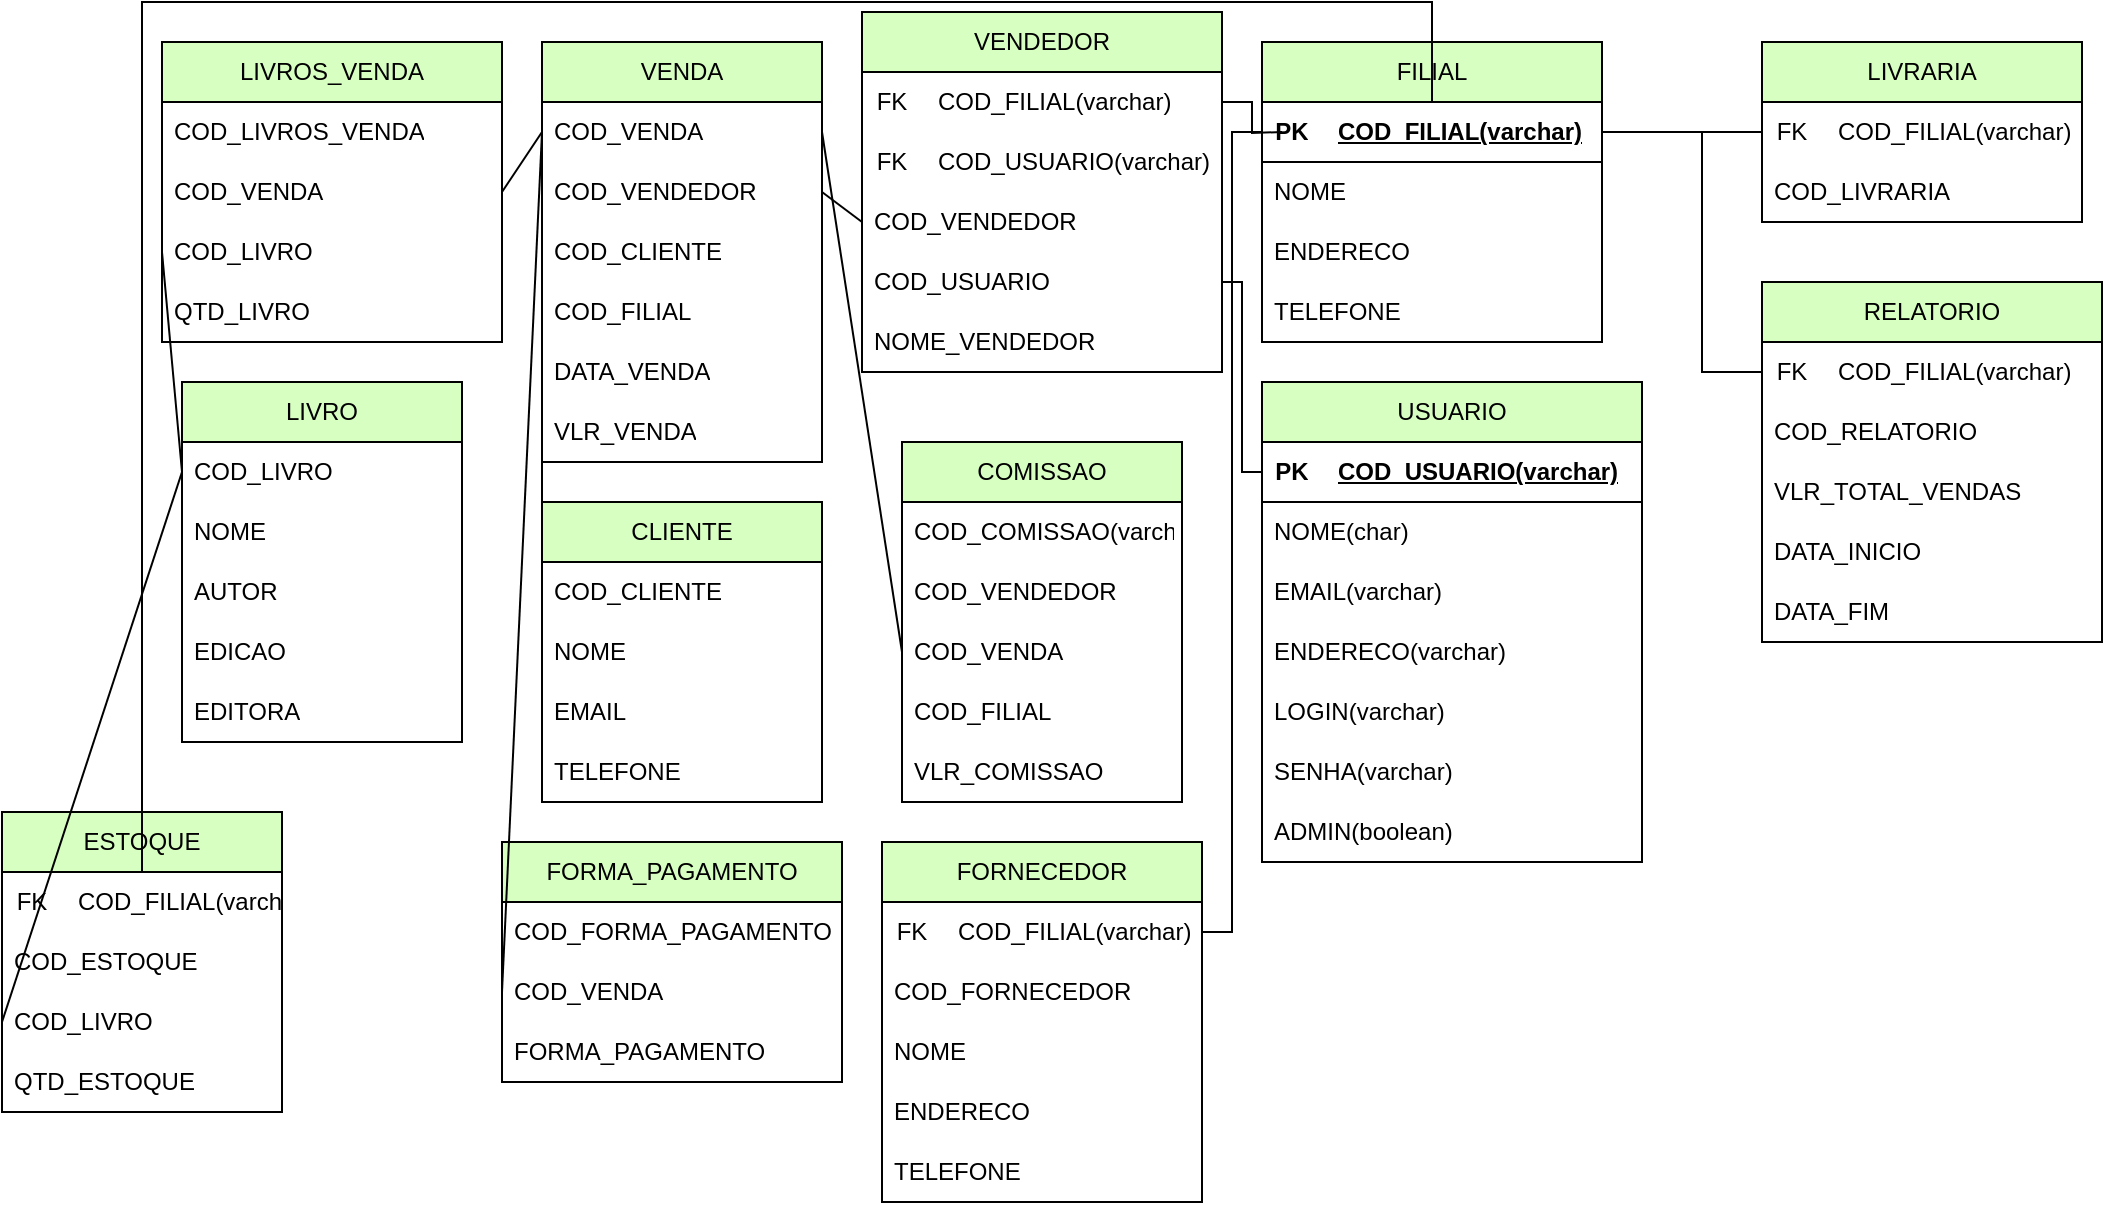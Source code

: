 <mxfile version="21.8.1" type="github">
  <diagram id="R2lEEEUBdFMjLlhIrx00" name="Page-1">
    <mxGraphModel dx="1843" dy="918" grid="1" gridSize="10" guides="1" tooltips="1" connect="1" arrows="1" fold="1" page="1" pageScale="1" pageWidth="850" pageHeight="1100" math="0" shadow="0" extFonts="Permanent Marker^https://fonts.googleapis.com/css?family=Permanent+Marker">
      <root>
        <mxCell id="0" />
        <mxCell id="1" parent="0" />
        <mxCell id="HslZfG2rWfIciBtdApFi-1" value="VENDA" style="swimlane;fontStyle=0;childLayout=stackLayout;horizontal=1;startSize=30;horizontalStack=0;resizeParent=1;resizeParentMax=0;resizeLast=0;collapsible=1;marginBottom=0;whiteSpace=wrap;html=1;fillColor=#D8FFC2;" parent="1" vertex="1">
          <mxGeometry x="190" y="40" width="140" height="210" as="geometry" />
        </mxCell>
        <mxCell id="HslZfG2rWfIciBtdApFi-2" value="COD_VENDA" style="text;strokeColor=none;fillColor=none;align=left;verticalAlign=middle;spacingLeft=4;spacingRight=4;overflow=hidden;points=[[0,0.5],[1,0.5]];portConstraint=eastwest;rotatable=0;whiteSpace=wrap;html=1;" parent="HslZfG2rWfIciBtdApFi-1" vertex="1">
          <mxGeometry y="30" width="140" height="30" as="geometry" />
        </mxCell>
        <mxCell id="HslZfG2rWfIciBtdApFi-3" value="COD_VENDEDOR" style="text;strokeColor=none;fillColor=none;align=left;verticalAlign=middle;spacingLeft=4;spacingRight=4;overflow=hidden;points=[[0,0.5],[1,0.5]];portConstraint=eastwest;rotatable=0;whiteSpace=wrap;html=1;" parent="HslZfG2rWfIciBtdApFi-1" vertex="1">
          <mxGeometry y="60" width="140" height="30" as="geometry" />
        </mxCell>
        <mxCell id="HslZfG2rWfIciBtdApFi-4" value="COD_CLIENTE" style="text;strokeColor=none;fillColor=none;align=left;verticalAlign=middle;spacingLeft=4;spacingRight=4;overflow=hidden;points=[[0,0.5],[1,0.5]];portConstraint=eastwest;rotatable=0;whiteSpace=wrap;html=1;" parent="HslZfG2rWfIciBtdApFi-1" vertex="1">
          <mxGeometry y="90" width="140" height="30" as="geometry" />
        </mxCell>
        <mxCell id="HslZfG2rWfIciBtdApFi-47" value="COD_FILIAL" style="text;strokeColor=none;fillColor=none;align=left;verticalAlign=middle;spacingLeft=4;spacingRight=4;overflow=hidden;points=[[0,0.5],[1,0.5]];portConstraint=eastwest;rotatable=0;whiteSpace=wrap;html=1;" parent="HslZfG2rWfIciBtdApFi-1" vertex="1">
          <mxGeometry y="120" width="140" height="30" as="geometry" />
        </mxCell>
        <mxCell id="HslZfG2rWfIciBtdApFi-48" value="DATA_VENDA" style="text;strokeColor=none;fillColor=none;align=left;verticalAlign=middle;spacingLeft=4;spacingRight=4;overflow=hidden;points=[[0,0.5],[1,0.5]];portConstraint=eastwest;rotatable=0;whiteSpace=wrap;html=1;" parent="HslZfG2rWfIciBtdApFi-1" vertex="1">
          <mxGeometry y="150" width="140" height="30" as="geometry" />
        </mxCell>
        <mxCell id="HslZfG2rWfIciBtdApFi-49" value="VLR_VENDA" style="text;strokeColor=none;fillColor=none;align=left;verticalAlign=middle;spacingLeft=4;spacingRight=4;overflow=hidden;points=[[0,0.5],[1,0.5]];portConstraint=eastwest;rotatable=0;whiteSpace=wrap;html=1;" parent="HslZfG2rWfIciBtdApFi-1" vertex="1">
          <mxGeometry y="180" width="140" height="30" as="geometry" />
        </mxCell>
        <mxCell id="HslZfG2rWfIciBtdApFi-5" value="LIVROS_VENDA" style="swimlane;fontStyle=0;childLayout=stackLayout;horizontal=1;startSize=30;horizontalStack=0;resizeParent=1;resizeParentMax=0;resizeLast=0;collapsible=1;marginBottom=0;whiteSpace=wrap;html=1;fillColor=#D8FFC2;" parent="1" vertex="1">
          <mxGeometry y="40" width="170" height="150" as="geometry" />
        </mxCell>
        <mxCell id="HslZfG2rWfIciBtdApFi-6" value="COD_LIVROS_VENDA" style="text;strokeColor=none;fillColor=none;align=left;verticalAlign=middle;spacingLeft=4;spacingRight=4;overflow=hidden;points=[[0,0.5],[1,0.5]];portConstraint=eastwest;rotatable=0;whiteSpace=wrap;html=1;" parent="HslZfG2rWfIciBtdApFi-5" vertex="1">
          <mxGeometry y="30" width="170" height="30" as="geometry" />
        </mxCell>
        <mxCell id="HslZfG2rWfIciBtdApFi-7" value="COD_VENDA" style="text;strokeColor=none;fillColor=none;align=left;verticalAlign=middle;spacingLeft=4;spacingRight=4;overflow=hidden;points=[[0,0.5],[1,0.5]];portConstraint=eastwest;rotatable=0;whiteSpace=wrap;html=1;" parent="HslZfG2rWfIciBtdApFi-5" vertex="1">
          <mxGeometry y="60" width="170" height="30" as="geometry" />
        </mxCell>
        <mxCell id="HslZfG2rWfIciBtdApFi-8" value="COD_LIVRO" style="text;strokeColor=none;fillColor=none;align=left;verticalAlign=middle;spacingLeft=4;spacingRight=4;overflow=hidden;points=[[0,0.5],[1,0.5]];portConstraint=eastwest;rotatable=0;whiteSpace=wrap;html=1;" parent="HslZfG2rWfIciBtdApFi-5" vertex="1">
          <mxGeometry y="90" width="170" height="30" as="geometry" />
        </mxCell>
        <mxCell id="HslZfG2rWfIciBtdApFi-9" value="QTD_LIVRO" style="text;strokeColor=none;fillColor=none;align=left;verticalAlign=middle;spacingLeft=4;spacingRight=4;overflow=hidden;points=[[0,0.5],[1,0.5]];portConstraint=eastwest;rotatable=0;whiteSpace=wrap;html=1;" parent="HslZfG2rWfIciBtdApFi-5" vertex="1">
          <mxGeometry y="120" width="170" height="30" as="geometry" />
        </mxCell>
        <mxCell id="HslZfG2rWfIciBtdApFi-10" value="FILIAL" style="swimlane;fontStyle=0;childLayout=stackLayout;horizontal=1;startSize=30;horizontalStack=0;resizeParent=1;resizeParentMax=0;resizeLast=0;collapsible=1;marginBottom=0;whiteSpace=wrap;html=1;fillColor=#D8FFC2;" parent="1" vertex="1">
          <mxGeometry x="550" y="40" width="170" height="150" as="geometry" />
        </mxCell>
        <mxCell id="1xq74M5YQCq6-TdLZK5S-5" value="" style="shape=table;startSize=0;container=1;collapsible=1;childLayout=tableLayout;fixedRows=1;rowLines=0;fontStyle=0;align=center;resizeLast=1;strokeColor=none;fillColor=none;collapsible=0;" vertex="1" parent="HslZfG2rWfIciBtdApFi-10">
          <mxGeometry y="30" width="170" height="30" as="geometry" />
        </mxCell>
        <mxCell id="1xq74M5YQCq6-TdLZK5S-6" value="" style="shape=tableRow;horizontal=0;startSize=0;swimlaneHead=0;swimlaneBody=0;fillColor=none;collapsible=0;dropTarget=0;points=[[0,0.5],[1,0.5]];portConstraint=eastwest;top=0;left=0;right=0;bottom=1;" vertex="1" parent="1xq74M5YQCq6-TdLZK5S-5">
          <mxGeometry width="170" height="30" as="geometry" />
        </mxCell>
        <mxCell id="1xq74M5YQCq6-TdLZK5S-7" value="PK" style="shape=partialRectangle;connectable=0;fillColor=none;top=0;left=0;bottom=0;right=0;fontStyle=1;overflow=hidden;whiteSpace=wrap;html=1;" vertex="1" parent="1xq74M5YQCq6-TdLZK5S-6">
          <mxGeometry width="30" height="30" as="geometry">
            <mxRectangle width="30" height="30" as="alternateBounds" />
          </mxGeometry>
        </mxCell>
        <mxCell id="1xq74M5YQCq6-TdLZK5S-8" value="COD_FILIAL(varchar)" style="shape=partialRectangle;connectable=0;fillColor=none;top=0;left=0;bottom=0;right=0;align=left;spacingLeft=6;fontStyle=5;overflow=hidden;whiteSpace=wrap;html=1;" vertex="1" parent="1xq74M5YQCq6-TdLZK5S-6">
          <mxGeometry x="30" width="140" height="30" as="geometry">
            <mxRectangle width="140" height="30" as="alternateBounds" />
          </mxGeometry>
        </mxCell>
        <mxCell id="HslZfG2rWfIciBtdApFi-12" value="NOME" style="text;strokeColor=none;fillColor=none;align=left;verticalAlign=middle;spacingLeft=4;spacingRight=4;overflow=hidden;points=[[0,0.5],[1,0.5]];portConstraint=eastwest;rotatable=0;whiteSpace=wrap;html=1;" parent="HslZfG2rWfIciBtdApFi-10" vertex="1">
          <mxGeometry y="60" width="170" height="30" as="geometry" />
        </mxCell>
        <mxCell id="HslZfG2rWfIciBtdApFi-13" value="ENDERECO" style="text;strokeColor=none;fillColor=none;align=left;verticalAlign=middle;spacingLeft=4;spacingRight=4;overflow=hidden;points=[[0,0.5],[1,0.5]];portConstraint=eastwest;rotatable=0;whiteSpace=wrap;html=1;" parent="HslZfG2rWfIciBtdApFi-10" vertex="1">
          <mxGeometry y="90" width="170" height="30" as="geometry" />
        </mxCell>
        <mxCell id="HslZfG2rWfIciBtdApFi-15" value="TELEFONE" style="text;strokeColor=none;fillColor=none;align=left;verticalAlign=middle;spacingLeft=4;spacingRight=4;overflow=hidden;points=[[0,0.5],[1,0.5]];portConstraint=eastwest;rotatable=0;whiteSpace=wrap;html=1;" parent="HslZfG2rWfIciBtdApFi-10" vertex="1">
          <mxGeometry y="120" width="170" height="30" as="geometry" />
        </mxCell>
        <mxCell id="HslZfG2rWfIciBtdApFi-14" value="" style="endArrow=none;html=1;rounded=0;entryX=1;entryY=0.5;entryDx=0;entryDy=0;exitX=0;exitY=0.5;exitDx=0;exitDy=0;" parent="1" source="HslZfG2rWfIciBtdApFi-2" target="HslZfG2rWfIciBtdApFi-7" edge="1">
          <mxGeometry width="50" height="50" relative="1" as="geometry">
            <mxPoint x="390" y="330" as="sourcePoint" />
            <mxPoint x="440" y="280" as="targetPoint" />
          </mxGeometry>
        </mxCell>
        <mxCell id="HslZfG2rWfIciBtdApFi-16" value="LIVRO" style="swimlane;fontStyle=0;childLayout=stackLayout;horizontal=1;startSize=30;horizontalStack=0;resizeParent=1;resizeParentMax=0;resizeLast=0;collapsible=1;marginBottom=0;whiteSpace=wrap;html=1;fillColor=#D8FFC2;" parent="1" vertex="1">
          <mxGeometry x="10" y="210" width="140" height="180" as="geometry" />
        </mxCell>
        <mxCell id="HslZfG2rWfIciBtdApFi-17" value="COD_LIVRO" style="text;strokeColor=none;fillColor=none;align=left;verticalAlign=middle;spacingLeft=4;spacingRight=4;overflow=hidden;points=[[0,0.5],[1,0.5]];portConstraint=eastwest;rotatable=0;whiteSpace=wrap;html=1;" parent="HslZfG2rWfIciBtdApFi-16" vertex="1">
          <mxGeometry y="30" width="140" height="30" as="geometry" />
        </mxCell>
        <mxCell id="HslZfG2rWfIciBtdApFi-18" value="NOME" style="text;strokeColor=none;fillColor=none;align=left;verticalAlign=middle;spacingLeft=4;spacingRight=4;overflow=hidden;points=[[0,0.5],[1,0.5]];portConstraint=eastwest;rotatable=0;whiteSpace=wrap;html=1;" parent="HslZfG2rWfIciBtdApFi-16" vertex="1">
          <mxGeometry y="60" width="140" height="30" as="geometry" />
        </mxCell>
        <mxCell id="HslZfG2rWfIciBtdApFi-21" value="AUTOR" style="text;strokeColor=none;fillColor=none;align=left;verticalAlign=middle;spacingLeft=4;spacingRight=4;overflow=hidden;points=[[0,0.5],[1,0.5]];portConstraint=eastwest;rotatable=0;whiteSpace=wrap;html=1;" parent="HslZfG2rWfIciBtdApFi-16" vertex="1">
          <mxGeometry y="90" width="140" height="30" as="geometry" />
        </mxCell>
        <mxCell id="HslZfG2rWfIciBtdApFi-86" value="EDICAO" style="text;strokeColor=none;fillColor=none;align=left;verticalAlign=middle;spacingLeft=4;spacingRight=4;overflow=hidden;points=[[0,0.5],[1,0.5]];portConstraint=eastwest;rotatable=0;whiteSpace=wrap;html=1;" parent="HslZfG2rWfIciBtdApFi-16" vertex="1">
          <mxGeometry y="120" width="140" height="30" as="geometry" />
        </mxCell>
        <mxCell id="HslZfG2rWfIciBtdApFi-22" value="EDITORA" style="text;strokeColor=none;fillColor=none;align=left;verticalAlign=middle;spacingLeft=4;spacingRight=4;overflow=hidden;points=[[0,0.5],[1,0.5]];portConstraint=eastwest;rotatable=0;whiteSpace=wrap;html=1;" parent="HslZfG2rWfIciBtdApFi-16" vertex="1">
          <mxGeometry y="150" width="140" height="30" as="geometry" />
        </mxCell>
        <mxCell id="HslZfG2rWfIciBtdApFi-20" value="" style="endArrow=none;html=1;rounded=0;entryX=0;entryY=0.5;entryDx=0;entryDy=0;exitX=0;exitY=0.5;exitDx=0;exitDy=0;" parent="1" source="HslZfG2rWfIciBtdApFi-17" target="HslZfG2rWfIciBtdApFi-8" edge="1">
          <mxGeometry width="50" height="50" relative="1" as="geometry">
            <mxPoint x="380" y="285" as="sourcePoint" />
            <mxPoint x="320" y="245" as="targetPoint" />
          </mxGeometry>
        </mxCell>
        <mxCell id="HslZfG2rWfIciBtdApFi-23" value="VENDEDOR" style="swimlane;fontStyle=0;childLayout=stackLayout;horizontal=1;startSize=30;horizontalStack=0;resizeParent=1;resizeParentMax=0;resizeLast=0;collapsible=1;marginBottom=0;whiteSpace=wrap;html=1;fillColor=#D8FFC2;" parent="1" vertex="1">
          <mxGeometry x="350" y="25" width="180" height="180" as="geometry" />
        </mxCell>
        <mxCell id="1xq74M5YQCq6-TdLZK5S-17" value="" style="shape=table;startSize=0;container=1;collapsible=1;childLayout=tableLayout;fixedRows=1;rowLines=0;fontStyle=0;align=center;resizeLast=1;strokeColor=none;fillColor=none;collapsible=0;" vertex="1" parent="HslZfG2rWfIciBtdApFi-23">
          <mxGeometry y="30" width="180" height="30" as="geometry" />
        </mxCell>
        <mxCell id="1xq74M5YQCq6-TdLZK5S-18" value="" style="shape=tableRow;horizontal=0;startSize=0;swimlaneHead=0;swimlaneBody=0;fillColor=none;collapsible=0;dropTarget=0;points=[[0,0.5],[1,0.5]];portConstraint=eastwest;top=0;left=0;right=0;bottom=0;" vertex="1" parent="1xq74M5YQCq6-TdLZK5S-17">
          <mxGeometry width="180" height="30" as="geometry" />
        </mxCell>
        <mxCell id="1xq74M5YQCq6-TdLZK5S-19" value="FK" style="shape=partialRectangle;connectable=0;fillColor=none;top=0;left=0;bottom=0;right=0;fontStyle=0;overflow=hidden;whiteSpace=wrap;html=1;" vertex="1" parent="1xq74M5YQCq6-TdLZK5S-18">
          <mxGeometry width="30" height="30" as="geometry">
            <mxRectangle width="30" height="30" as="alternateBounds" />
          </mxGeometry>
        </mxCell>
        <mxCell id="1xq74M5YQCq6-TdLZK5S-20" value="COD_FILIAL(varchar)" style="shape=partialRectangle;connectable=0;fillColor=none;top=0;left=0;bottom=0;right=0;align=left;spacingLeft=6;fontStyle=0;overflow=hidden;whiteSpace=wrap;html=1;" vertex="1" parent="1xq74M5YQCq6-TdLZK5S-18">
          <mxGeometry x="30" width="150" height="30" as="geometry">
            <mxRectangle width="150" height="30" as="alternateBounds" />
          </mxGeometry>
        </mxCell>
        <mxCell id="1xq74M5YQCq6-TdLZK5S-31" value="" style="shape=table;startSize=0;container=1;collapsible=1;childLayout=tableLayout;fixedRows=1;rowLines=0;fontStyle=0;align=center;resizeLast=1;strokeColor=none;fillColor=none;collapsible=0;" vertex="1" parent="HslZfG2rWfIciBtdApFi-23">
          <mxGeometry y="60" width="180" height="30" as="geometry" />
        </mxCell>
        <mxCell id="1xq74M5YQCq6-TdLZK5S-32" value="" style="shape=tableRow;horizontal=0;startSize=0;swimlaneHead=0;swimlaneBody=0;fillColor=none;collapsible=0;dropTarget=0;points=[[0,0.5],[1,0.5]];portConstraint=eastwest;top=0;left=0;right=0;bottom=0;" vertex="1" parent="1xq74M5YQCq6-TdLZK5S-31">
          <mxGeometry width="180" height="30" as="geometry" />
        </mxCell>
        <mxCell id="1xq74M5YQCq6-TdLZK5S-33" value="FK" style="shape=partialRectangle;connectable=0;fillColor=none;top=0;left=0;bottom=0;right=0;fontStyle=0;overflow=hidden;whiteSpace=wrap;html=1;" vertex="1" parent="1xq74M5YQCq6-TdLZK5S-32">
          <mxGeometry width="30" height="30" as="geometry">
            <mxRectangle width="30" height="30" as="alternateBounds" />
          </mxGeometry>
        </mxCell>
        <mxCell id="1xq74M5YQCq6-TdLZK5S-34" value="COD_USUARIO(varchar)" style="shape=partialRectangle;connectable=0;fillColor=none;top=0;left=0;bottom=0;right=0;align=left;spacingLeft=6;fontStyle=0;overflow=hidden;whiteSpace=wrap;html=1;" vertex="1" parent="1xq74M5YQCq6-TdLZK5S-32">
          <mxGeometry x="30" width="150" height="30" as="geometry">
            <mxRectangle width="150" height="30" as="alternateBounds" />
          </mxGeometry>
        </mxCell>
        <mxCell id="HslZfG2rWfIciBtdApFi-24" value="COD_VENDEDOR" style="text;strokeColor=none;fillColor=none;align=left;verticalAlign=middle;spacingLeft=4;spacingRight=4;overflow=hidden;points=[[0,0.5],[1,0.5]];portConstraint=eastwest;rotatable=0;whiteSpace=wrap;html=1;" parent="HslZfG2rWfIciBtdApFi-23" vertex="1">
          <mxGeometry y="90" width="180" height="30" as="geometry" />
        </mxCell>
        <mxCell id="HslZfG2rWfIciBtdApFi-41" value="COD_USUARIO" style="text;strokeColor=none;fillColor=none;align=left;verticalAlign=middle;spacingLeft=4;spacingRight=4;overflow=hidden;points=[[0,0.5],[1,0.5]];portConstraint=eastwest;rotatable=0;whiteSpace=wrap;html=1;" parent="HslZfG2rWfIciBtdApFi-23" vertex="1">
          <mxGeometry y="120" width="180" height="30" as="geometry" />
        </mxCell>
        <mxCell id="HslZfG2rWfIciBtdApFi-25" value="NOME_VENDEDOR" style="text;strokeColor=none;fillColor=none;align=left;verticalAlign=middle;spacingLeft=4;spacingRight=4;overflow=hidden;points=[[0,0.5],[1,0.5]];portConstraint=eastwest;rotatable=0;whiteSpace=wrap;html=1;" parent="HslZfG2rWfIciBtdApFi-23" vertex="1">
          <mxGeometry y="150" width="180" height="30" as="geometry" />
        </mxCell>
        <mxCell id="HslZfG2rWfIciBtdApFi-28" value="" style="endArrow=none;html=1;rounded=0;entryX=0;entryY=0.5;entryDx=0;entryDy=0;edgeStyle=orthogonalEdgeStyle;" parent="1" source="1xq74M5YQCq6-TdLZK5S-18" edge="1">
          <mxGeometry width="50" height="50" relative="1" as="geometry">
            <mxPoint x="510" y="115" as="sourcePoint" />
            <mxPoint x="560" y="85.0" as="targetPoint" />
          </mxGeometry>
        </mxCell>
        <mxCell id="HslZfG2rWfIciBtdApFi-30" value="" style="endArrow=none;html=1;rounded=0;entryX=1;entryY=0.5;entryDx=0;entryDy=0;exitX=0;exitY=0.5;exitDx=0;exitDy=0;" parent="1" source="HslZfG2rWfIciBtdApFi-24" target="HslZfG2rWfIciBtdApFi-3" edge="1">
          <mxGeometry width="50" height="50" relative="1" as="geometry">
            <mxPoint x="610" y="210" as="sourcePoint" />
            <mxPoint x="590" y="165" as="targetPoint" />
          </mxGeometry>
        </mxCell>
        <mxCell id="HslZfG2rWfIciBtdApFi-31" value="CLIENTE" style="swimlane;fontStyle=0;childLayout=stackLayout;horizontal=1;startSize=30;horizontalStack=0;resizeParent=1;resizeParentMax=0;resizeLast=0;collapsible=1;marginBottom=0;whiteSpace=wrap;html=1;fillColor=#D8FFC2;" parent="1" vertex="1">
          <mxGeometry x="190" y="270" width="140" height="150" as="geometry" />
        </mxCell>
        <mxCell id="HslZfG2rWfIciBtdApFi-32" value="COD_CLIENTE" style="text;strokeColor=none;fillColor=none;align=left;verticalAlign=middle;spacingLeft=4;spacingRight=4;overflow=hidden;points=[[0,0.5],[1,0.5]];portConstraint=eastwest;rotatable=0;whiteSpace=wrap;html=1;" parent="HslZfG2rWfIciBtdApFi-31" vertex="1">
          <mxGeometry y="30" width="140" height="30" as="geometry" />
        </mxCell>
        <mxCell id="HslZfG2rWfIciBtdApFi-33" value="NOME" style="text;strokeColor=none;fillColor=none;align=left;verticalAlign=middle;spacingLeft=4;spacingRight=4;overflow=hidden;points=[[0,0.5],[1,0.5]];portConstraint=eastwest;rotatable=0;whiteSpace=wrap;html=1;" parent="HslZfG2rWfIciBtdApFi-31" vertex="1">
          <mxGeometry y="60" width="140" height="30" as="geometry" />
        </mxCell>
        <mxCell id="HslZfG2rWfIciBtdApFi-34" value="EMAIL" style="text;strokeColor=none;fillColor=none;align=left;verticalAlign=middle;spacingLeft=4;spacingRight=4;overflow=hidden;points=[[0,0.5],[1,0.5]];portConstraint=eastwest;rotatable=0;whiteSpace=wrap;html=1;" parent="HslZfG2rWfIciBtdApFi-31" vertex="1">
          <mxGeometry y="90" width="140" height="30" as="geometry" />
        </mxCell>
        <mxCell id="HslZfG2rWfIciBtdApFi-35" value="TELEFONE" style="text;strokeColor=none;fillColor=none;align=left;verticalAlign=middle;spacingLeft=4;spacingRight=4;overflow=hidden;points=[[0,0.5],[1,0.5]];portConstraint=eastwest;rotatable=0;whiteSpace=wrap;html=1;" parent="HslZfG2rWfIciBtdApFi-31" vertex="1">
          <mxGeometry y="120" width="140" height="30" as="geometry" />
        </mxCell>
        <mxCell id="HslZfG2rWfIciBtdApFi-36" value="USUARIO" style="swimlane;fontStyle=0;childLayout=stackLayout;horizontal=1;startSize=30;horizontalStack=0;resizeParent=1;resizeParentMax=0;resizeLast=0;collapsible=1;marginBottom=0;whiteSpace=wrap;html=1;fillColor=#D8FFC2;" parent="1" vertex="1">
          <mxGeometry x="550" y="210" width="190" height="240" as="geometry" />
        </mxCell>
        <mxCell id="1xq74M5YQCq6-TdLZK5S-1" value="" style="shape=table;startSize=0;container=1;collapsible=1;childLayout=tableLayout;fixedRows=1;rowLines=0;fontStyle=0;align=center;resizeLast=1;strokeColor=none;fillColor=none;collapsible=0;" vertex="1" parent="HslZfG2rWfIciBtdApFi-36">
          <mxGeometry y="30" width="190" height="30" as="geometry" />
        </mxCell>
        <mxCell id="1xq74M5YQCq6-TdLZK5S-2" value="" style="shape=tableRow;horizontal=0;startSize=0;swimlaneHead=0;swimlaneBody=0;fillColor=none;collapsible=0;dropTarget=0;points=[[0,0.5],[1,0.5]];portConstraint=eastwest;top=0;left=0;right=0;bottom=1;" vertex="1" parent="1xq74M5YQCq6-TdLZK5S-1">
          <mxGeometry width="190" height="30" as="geometry" />
        </mxCell>
        <mxCell id="1xq74M5YQCq6-TdLZK5S-3" value="PK" style="shape=partialRectangle;connectable=0;fillColor=none;top=0;left=0;bottom=0;right=0;fontStyle=1;overflow=hidden;whiteSpace=wrap;html=1;" vertex="1" parent="1xq74M5YQCq6-TdLZK5S-2">
          <mxGeometry width="30" height="30" as="geometry">
            <mxRectangle width="30" height="30" as="alternateBounds" />
          </mxGeometry>
        </mxCell>
        <mxCell id="1xq74M5YQCq6-TdLZK5S-4" value="COD_USUARIO(varchar)" style="shape=partialRectangle;connectable=0;fillColor=none;top=0;left=0;bottom=0;right=0;align=left;spacingLeft=6;fontStyle=5;overflow=hidden;whiteSpace=wrap;html=1;" vertex="1" parent="1xq74M5YQCq6-TdLZK5S-2">
          <mxGeometry x="30" width="160" height="30" as="geometry">
            <mxRectangle width="160" height="30" as="alternateBounds" />
          </mxGeometry>
        </mxCell>
        <mxCell id="HslZfG2rWfIciBtdApFi-43" value="NOME(char)" style="text;strokeColor=none;fillColor=none;align=left;verticalAlign=middle;spacingLeft=4;spacingRight=4;overflow=hidden;points=[[0,0.5],[1,0.5]];portConstraint=eastwest;rotatable=0;whiteSpace=wrap;html=1;" parent="HslZfG2rWfIciBtdApFi-36" vertex="1">
          <mxGeometry y="60" width="190" height="30" as="geometry" />
        </mxCell>
        <mxCell id="HslZfG2rWfIciBtdApFi-44" value="EMAIL(varchar)" style="text;strokeColor=none;fillColor=none;align=left;verticalAlign=middle;spacingLeft=4;spacingRight=4;overflow=hidden;points=[[0,0.5],[1,0.5]];portConstraint=eastwest;rotatable=0;whiteSpace=wrap;html=1;" parent="HslZfG2rWfIciBtdApFi-36" vertex="1">
          <mxGeometry y="90" width="190" height="30" as="geometry" />
        </mxCell>
        <mxCell id="HslZfG2rWfIciBtdApFi-45" value="ENDERECO(varchar)" style="text;strokeColor=none;fillColor=none;align=left;verticalAlign=middle;spacingLeft=4;spacingRight=4;overflow=hidden;points=[[0,0.5],[1,0.5]];portConstraint=eastwest;rotatable=0;whiteSpace=wrap;html=1;" parent="HslZfG2rWfIciBtdApFi-36" vertex="1">
          <mxGeometry y="120" width="190" height="30" as="geometry" />
        </mxCell>
        <mxCell id="HslZfG2rWfIciBtdApFi-38" value="LOGIN(varchar)" style="text;strokeColor=none;fillColor=none;align=left;verticalAlign=middle;spacingLeft=4;spacingRight=4;overflow=hidden;points=[[0,0.5],[1,0.5]];portConstraint=eastwest;rotatable=0;whiteSpace=wrap;html=1;" parent="HslZfG2rWfIciBtdApFi-36" vertex="1">
          <mxGeometry y="150" width="190" height="30" as="geometry" />
        </mxCell>
        <mxCell id="HslZfG2rWfIciBtdApFi-39" value="SENHA(varchar)" style="text;strokeColor=none;fillColor=none;align=left;verticalAlign=middle;spacingLeft=4;spacingRight=4;overflow=hidden;points=[[0,0.5],[1,0.5]];portConstraint=eastwest;rotatable=0;whiteSpace=wrap;html=1;" parent="HslZfG2rWfIciBtdApFi-36" vertex="1">
          <mxGeometry y="180" width="190" height="30" as="geometry" />
        </mxCell>
        <mxCell id="HslZfG2rWfIciBtdApFi-90" value="ADMIN(boolean)" style="text;strokeColor=none;fillColor=none;align=left;verticalAlign=middle;spacingLeft=4;spacingRight=4;overflow=hidden;points=[[0,0.5],[1,0.5]];portConstraint=eastwest;rotatable=0;whiteSpace=wrap;html=1;" parent="HslZfG2rWfIciBtdApFi-36" vertex="1">
          <mxGeometry y="210" width="190" height="30" as="geometry" />
        </mxCell>
        <mxCell id="HslZfG2rWfIciBtdApFi-42" value="" style="endArrow=none;html=1;rounded=0;exitX=1;exitY=0.5;exitDx=0;exitDy=0;edgeStyle=orthogonalEdgeStyle;" parent="1" source="HslZfG2rWfIciBtdApFi-41" target="1xq74M5YQCq6-TdLZK5S-2" edge="1">
          <mxGeometry width="50" height="50" relative="1" as="geometry">
            <mxPoint x="380" y="175" as="sourcePoint" />
            <mxPoint x="530.0" y="245" as="targetPoint" />
          </mxGeometry>
        </mxCell>
        <mxCell id="HslZfG2rWfIciBtdApFi-46" value="" style="endArrow=none;html=1;rounded=0;entryX=0;entryY=0.5;entryDx=0;entryDy=0;exitX=0;exitY=0.5;exitDx=0;exitDy=0;" parent="1" source="HslZfG2rWfIciBtdApFi-4" target="HslZfG2rWfIciBtdApFi-32" edge="1">
          <mxGeometry width="50" height="50" relative="1" as="geometry">
            <mxPoint x="220" y="175" as="sourcePoint" />
            <mxPoint x="185" y="175" as="targetPoint" />
          </mxGeometry>
        </mxCell>
        <mxCell id="HslZfG2rWfIciBtdApFi-51" value="COMISSAO" style="swimlane;fontStyle=0;childLayout=stackLayout;horizontal=1;startSize=30;horizontalStack=0;resizeParent=1;resizeParentMax=0;resizeLast=0;collapsible=1;marginBottom=0;whiteSpace=wrap;html=1;fillColor=#D8FFC2;" parent="1" vertex="1">
          <mxGeometry x="370" y="240" width="140" height="180" as="geometry" />
        </mxCell>
        <mxCell id="HslZfG2rWfIciBtdApFi-52" value="COD_COMISSAO(varchar)" style="text;strokeColor=none;fillColor=none;align=left;verticalAlign=middle;spacingLeft=4;spacingRight=4;overflow=hidden;points=[[0,0.5],[1,0.5]];portConstraint=eastwest;rotatable=0;whiteSpace=wrap;html=1;" parent="HslZfG2rWfIciBtdApFi-51" vertex="1">
          <mxGeometry y="30" width="140" height="30" as="geometry" />
        </mxCell>
        <mxCell id="HslZfG2rWfIciBtdApFi-53" value="COD_VENDEDOR" style="text;strokeColor=none;fillColor=none;align=left;verticalAlign=middle;spacingLeft=4;spacingRight=4;overflow=hidden;points=[[0,0.5],[1,0.5]];portConstraint=eastwest;rotatable=0;whiteSpace=wrap;html=1;" parent="HslZfG2rWfIciBtdApFi-51" vertex="1">
          <mxGeometry y="60" width="140" height="30" as="geometry" />
        </mxCell>
        <mxCell id="HslZfG2rWfIciBtdApFi-54" value="COD_VENDA" style="text;strokeColor=none;fillColor=none;align=left;verticalAlign=middle;spacingLeft=4;spacingRight=4;overflow=hidden;points=[[0,0.5],[1,0.5]];portConstraint=eastwest;rotatable=0;whiteSpace=wrap;html=1;" parent="HslZfG2rWfIciBtdApFi-51" vertex="1">
          <mxGeometry y="90" width="140" height="30" as="geometry" />
        </mxCell>
        <mxCell id="HslZfG2rWfIciBtdApFi-55" value="COD_FILIAL" style="text;strokeColor=none;fillColor=none;align=left;verticalAlign=middle;spacingLeft=4;spacingRight=4;overflow=hidden;points=[[0,0.5],[1,0.5]];portConstraint=eastwest;rotatable=0;whiteSpace=wrap;html=1;" parent="HslZfG2rWfIciBtdApFi-51" vertex="1">
          <mxGeometry y="120" width="140" height="30" as="geometry" />
        </mxCell>
        <mxCell id="qKKQ7XnjiaAiPSlCSna6-8" value="VLR_COMISSAO" style="text;strokeColor=none;fillColor=none;align=left;verticalAlign=middle;spacingLeft=4;spacingRight=4;overflow=hidden;points=[[0,0.5],[1,0.5]];portConstraint=eastwest;rotatable=0;whiteSpace=wrap;html=1;" parent="HslZfG2rWfIciBtdApFi-51" vertex="1">
          <mxGeometry y="150" width="140" height="30" as="geometry" />
        </mxCell>
        <mxCell id="HslZfG2rWfIciBtdApFi-56" value="" style="endArrow=none;html=1;rounded=0;entryX=0;entryY=0.5;entryDx=0;entryDy=0;exitX=1;exitY=0.5;exitDx=0;exitDy=0;" parent="1" source="HslZfG2rWfIciBtdApFi-2" target="HslZfG2rWfIciBtdApFi-54" edge="1">
          <mxGeometry width="50" height="50" relative="1" as="geometry">
            <mxPoint x="360" y="175" as="sourcePoint" />
            <mxPoint x="340" y="205" as="targetPoint" />
          </mxGeometry>
        </mxCell>
        <mxCell id="HslZfG2rWfIciBtdApFi-57" value="ESTOQUE" style="swimlane;fontStyle=0;childLayout=stackLayout;horizontal=1;startSize=30;horizontalStack=0;resizeParent=1;resizeParentMax=0;resizeLast=0;collapsible=1;marginBottom=0;whiteSpace=wrap;html=1;fillColor=#D8FFC2;" parent="1" vertex="1">
          <mxGeometry x="-80" y="425" width="140" height="150" as="geometry" />
        </mxCell>
        <mxCell id="1xq74M5YQCq6-TdLZK5S-21" value="" style="shape=table;startSize=0;container=1;collapsible=1;childLayout=tableLayout;fixedRows=1;rowLines=0;fontStyle=0;align=center;resizeLast=1;strokeColor=none;fillColor=none;collapsible=0;" vertex="1" parent="HslZfG2rWfIciBtdApFi-57">
          <mxGeometry y="30" width="140" height="30" as="geometry" />
        </mxCell>
        <mxCell id="1xq74M5YQCq6-TdLZK5S-22" value="" style="shape=tableRow;horizontal=0;startSize=0;swimlaneHead=0;swimlaneBody=0;fillColor=none;collapsible=0;dropTarget=0;points=[[0,0.5],[1,0.5]];portConstraint=eastwest;top=0;left=0;right=0;bottom=0;" vertex="1" parent="1xq74M5YQCq6-TdLZK5S-21">
          <mxGeometry width="140" height="30" as="geometry" />
        </mxCell>
        <mxCell id="1xq74M5YQCq6-TdLZK5S-23" value="FK" style="shape=partialRectangle;connectable=0;fillColor=none;top=0;left=0;bottom=0;right=0;fontStyle=0;overflow=hidden;whiteSpace=wrap;html=1;" vertex="1" parent="1xq74M5YQCq6-TdLZK5S-22">
          <mxGeometry width="30" height="30" as="geometry">
            <mxRectangle width="30" height="30" as="alternateBounds" />
          </mxGeometry>
        </mxCell>
        <mxCell id="1xq74M5YQCq6-TdLZK5S-24" value="COD_FILIAL(varchar)" style="shape=partialRectangle;connectable=0;fillColor=none;top=0;left=0;bottom=0;right=0;align=left;spacingLeft=6;fontStyle=0;overflow=hidden;whiteSpace=wrap;html=1;" vertex="1" parent="1xq74M5YQCq6-TdLZK5S-22">
          <mxGeometry x="30" width="110" height="30" as="geometry">
            <mxRectangle width="110" height="30" as="alternateBounds" />
          </mxGeometry>
        </mxCell>
        <mxCell id="HslZfG2rWfIciBtdApFi-58" value="COD_ESTOQUE" style="text;strokeColor=none;fillColor=none;align=left;verticalAlign=middle;spacingLeft=4;spacingRight=4;overflow=hidden;points=[[0,0.5],[1,0.5]];portConstraint=eastwest;rotatable=0;whiteSpace=wrap;html=1;" parent="HslZfG2rWfIciBtdApFi-57" vertex="1">
          <mxGeometry y="60" width="140" height="30" as="geometry" />
        </mxCell>
        <mxCell id="HslZfG2rWfIciBtdApFi-59" value="COD_LIVRO" style="text;strokeColor=none;fillColor=none;align=left;verticalAlign=middle;spacingLeft=4;spacingRight=4;overflow=hidden;points=[[0,0.5],[1,0.5]];portConstraint=eastwest;rotatable=0;whiteSpace=wrap;html=1;" parent="HslZfG2rWfIciBtdApFi-57" vertex="1">
          <mxGeometry y="90" width="140" height="30" as="geometry" />
        </mxCell>
        <mxCell id="HslZfG2rWfIciBtdApFi-61" value="QTD_ESTOQUE" style="text;strokeColor=none;fillColor=none;align=left;verticalAlign=middle;spacingLeft=4;spacingRight=4;overflow=hidden;points=[[0,0.5],[1,0.5]];portConstraint=eastwest;rotatable=0;whiteSpace=wrap;html=1;" parent="HslZfG2rWfIciBtdApFi-57" vertex="1">
          <mxGeometry y="120" width="140" height="30" as="geometry" />
        </mxCell>
        <mxCell id="HslZfG2rWfIciBtdApFi-62" value="" style="endArrow=none;html=1;rounded=0;entryX=0;entryY=0.5;entryDx=0;entryDy=0;exitX=0;exitY=0.5;exitDx=0;exitDy=0;" parent="1" source="HslZfG2rWfIciBtdApFi-17" target="HslZfG2rWfIciBtdApFi-59" edge="1">
          <mxGeometry width="50" height="50" relative="1" as="geometry">
            <mxPoint x="20" y="335" as="sourcePoint" />
            <mxPoint x="10" y="235" as="targetPoint" />
          </mxGeometry>
        </mxCell>
        <mxCell id="HslZfG2rWfIciBtdApFi-64" value="FORMA_PAGAMENTO" style="swimlane;fontStyle=0;childLayout=stackLayout;horizontal=1;startSize=30;horizontalStack=0;resizeParent=1;resizeParentMax=0;resizeLast=0;collapsible=1;marginBottom=0;whiteSpace=wrap;html=1;fillColor=#D8FFC2;" parent="1" vertex="1">
          <mxGeometry x="170" y="440" width="170" height="120" as="geometry" />
        </mxCell>
        <mxCell id="HslZfG2rWfIciBtdApFi-65" value="COD_FORMA_PAGAMENTO" style="text;strokeColor=none;fillColor=none;align=left;verticalAlign=middle;spacingLeft=4;spacingRight=4;overflow=hidden;points=[[0,0.5],[1,0.5]];portConstraint=eastwest;rotatable=0;whiteSpace=wrap;html=1;" parent="HslZfG2rWfIciBtdApFi-64" vertex="1">
          <mxGeometry y="30" width="170" height="30" as="geometry" />
        </mxCell>
        <mxCell id="HslZfG2rWfIciBtdApFi-69" value="COD_VENDA" style="text;strokeColor=none;fillColor=none;align=left;verticalAlign=middle;spacingLeft=4;spacingRight=4;overflow=hidden;points=[[0,0.5],[1,0.5]];portConstraint=eastwest;rotatable=0;whiteSpace=wrap;html=1;" parent="HslZfG2rWfIciBtdApFi-64" vertex="1">
          <mxGeometry y="60" width="170" height="30" as="geometry" />
        </mxCell>
        <mxCell id="HslZfG2rWfIciBtdApFi-66" value="FORMA_PAGAMENTO" style="text;strokeColor=none;fillColor=none;align=left;verticalAlign=middle;spacingLeft=4;spacingRight=4;overflow=hidden;points=[[0,0.5],[1,0.5]];portConstraint=eastwest;rotatable=0;whiteSpace=wrap;html=1;" parent="HslZfG2rWfIciBtdApFi-64" vertex="1">
          <mxGeometry y="90" width="170" height="30" as="geometry" />
        </mxCell>
        <mxCell id="HslZfG2rWfIciBtdApFi-70" value="" style="endArrow=none;html=1;rounded=0;entryX=0;entryY=0.5;entryDx=0;entryDy=0;exitX=0;exitY=0.5;exitDx=0;exitDy=0;" parent="1" source="HslZfG2rWfIciBtdApFi-2" target="HslZfG2rWfIciBtdApFi-69" edge="1">
          <mxGeometry width="50" height="50" relative="1" as="geometry">
            <mxPoint x="200" y="175" as="sourcePoint" />
            <mxPoint x="180" y="205" as="targetPoint" />
          </mxGeometry>
        </mxCell>
        <mxCell id="HslZfG2rWfIciBtdApFi-71" value="RELATORIO" style="swimlane;fontStyle=0;childLayout=stackLayout;horizontal=1;startSize=30;horizontalStack=0;resizeParent=1;resizeParentMax=0;resizeLast=0;collapsible=1;marginBottom=0;whiteSpace=wrap;html=1;fillColor=#D8FFC2;" parent="1" vertex="1">
          <mxGeometry x="800" y="160" width="170" height="180" as="geometry" />
        </mxCell>
        <mxCell id="1xq74M5YQCq6-TdLZK5S-9" value="" style="shape=table;startSize=0;container=1;collapsible=1;childLayout=tableLayout;fixedRows=1;rowLines=0;fontStyle=0;align=center;resizeLast=1;strokeColor=none;fillColor=none;collapsible=0;" vertex="1" parent="HslZfG2rWfIciBtdApFi-71">
          <mxGeometry y="30" width="170" height="30" as="geometry" />
        </mxCell>
        <mxCell id="1xq74M5YQCq6-TdLZK5S-10" value="" style="shape=tableRow;horizontal=0;startSize=0;swimlaneHead=0;swimlaneBody=0;fillColor=none;collapsible=0;dropTarget=0;points=[[0,0.5],[1,0.5]];portConstraint=eastwest;top=0;left=0;right=0;bottom=0;" vertex="1" parent="1xq74M5YQCq6-TdLZK5S-9">
          <mxGeometry width="170" height="30" as="geometry" />
        </mxCell>
        <mxCell id="1xq74M5YQCq6-TdLZK5S-11" value="FK" style="shape=partialRectangle;connectable=0;fillColor=none;top=0;left=0;bottom=0;right=0;fontStyle=0;overflow=hidden;whiteSpace=wrap;html=1;" vertex="1" parent="1xq74M5YQCq6-TdLZK5S-10">
          <mxGeometry width="30" height="30" as="geometry">
            <mxRectangle width="30" height="30" as="alternateBounds" />
          </mxGeometry>
        </mxCell>
        <mxCell id="1xq74M5YQCq6-TdLZK5S-12" value="COD_FILIAL(varchar)" style="shape=partialRectangle;connectable=0;fillColor=none;top=0;left=0;bottom=0;right=0;align=left;spacingLeft=6;fontStyle=0;overflow=hidden;whiteSpace=wrap;html=1;" vertex="1" parent="1xq74M5YQCq6-TdLZK5S-10">
          <mxGeometry x="30" width="140" height="30" as="geometry">
            <mxRectangle width="140" height="30" as="alternateBounds" />
          </mxGeometry>
        </mxCell>
        <mxCell id="HslZfG2rWfIciBtdApFi-72" value="COD_RELATORIO" style="text;strokeColor=none;fillColor=none;align=left;verticalAlign=middle;spacingLeft=4;spacingRight=4;overflow=hidden;points=[[0,0.5],[1,0.5]];portConstraint=eastwest;rotatable=0;whiteSpace=wrap;html=1;" parent="HslZfG2rWfIciBtdApFi-71" vertex="1">
          <mxGeometry y="60" width="170" height="30" as="geometry" />
        </mxCell>
        <mxCell id="qKKQ7XnjiaAiPSlCSna6-11" value="VLR_TOTAL_VENDAS" style="text;strokeColor=none;fillColor=none;align=left;verticalAlign=middle;spacingLeft=4;spacingRight=4;overflow=hidden;points=[[0,0.5],[1,0.5]];portConstraint=eastwest;rotatable=0;whiteSpace=wrap;html=1;" parent="HslZfG2rWfIciBtdApFi-71" vertex="1">
          <mxGeometry y="90" width="170" height="30" as="geometry" />
        </mxCell>
        <mxCell id="qKKQ7XnjiaAiPSlCSna6-14" value="DATA_INICIO" style="text;strokeColor=none;fillColor=none;align=left;verticalAlign=middle;spacingLeft=4;spacingRight=4;overflow=hidden;points=[[0,0.5],[1,0.5]];portConstraint=eastwest;rotatable=0;whiteSpace=wrap;html=1;" parent="HslZfG2rWfIciBtdApFi-71" vertex="1">
          <mxGeometry y="120" width="170" height="30" as="geometry" />
        </mxCell>
        <mxCell id="qKKQ7XnjiaAiPSlCSna6-15" value="DATA_FIM" style="text;strokeColor=none;fillColor=none;align=left;verticalAlign=middle;spacingLeft=4;spacingRight=4;overflow=hidden;points=[[0,0.5],[1,0.5]];portConstraint=eastwest;rotatable=0;whiteSpace=wrap;html=1;" parent="HslZfG2rWfIciBtdApFi-71" vertex="1">
          <mxGeometry y="150" width="170" height="30" as="geometry" />
        </mxCell>
        <mxCell id="HslZfG2rWfIciBtdApFi-78" value="" style="endArrow=none;html=1;rounded=0;edgeStyle=orthogonalEdgeStyle;" parent="1" source="1xq74M5YQCq6-TdLZK5S-6" target="1xq74M5YQCq6-TdLZK5S-10" edge="1">
          <mxGeometry width="50" height="50" relative="1" as="geometry">
            <mxPoint x="700" y="85.0" as="sourcePoint" />
            <mxPoint x="760" y="235" as="targetPoint" />
            <Array as="points">
              <mxPoint x="770" y="85" />
              <mxPoint x="770" y="205" />
            </Array>
          </mxGeometry>
        </mxCell>
        <mxCell id="HslZfG2rWfIciBtdApFi-79" value="FORNECEDOR" style="swimlane;fontStyle=0;childLayout=stackLayout;horizontal=1;startSize=30;horizontalStack=0;resizeParent=1;resizeParentMax=0;resizeLast=0;collapsible=1;marginBottom=0;whiteSpace=wrap;html=1;fillColor=#D8FFC2;" parent="1" vertex="1">
          <mxGeometry x="360" y="440" width="160" height="180" as="geometry" />
        </mxCell>
        <mxCell id="1xq74M5YQCq6-TdLZK5S-27" value="" style="shape=table;startSize=0;container=1;collapsible=1;childLayout=tableLayout;fixedRows=1;rowLines=0;fontStyle=0;align=center;resizeLast=1;strokeColor=none;fillColor=none;collapsible=0;" vertex="1" parent="HslZfG2rWfIciBtdApFi-79">
          <mxGeometry y="30" width="160" height="30" as="geometry" />
        </mxCell>
        <mxCell id="1xq74M5YQCq6-TdLZK5S-28" value="" style="shape=tableRow;horizontal=0;startSize=0;swimlaneHead=0;swimlaneBody=0;fillColor=none;collapsible=0;dropTarget=0;points=[[0,0.5],[1,0.5]];portConstraint=eastwest;top=0;left=0;right=0;bottom=0;" vertex="1" parent="1xq74M5YQCq6-TdLZK5S-27">
          <mxGeometry width="160" height="30" as="geometry" />
        </mxCell>
        <mxCell id="1xq74M5YQCq6-TdLZK5S-29" value="FK" style="shape=partialRectangle;connectable=0;fillColor=none;top=0;left=0;bottom=0;right=0;fontStyle=0;overflow=hidden;whiteSpace=wrap;html=1;" vertex="1" parent="1xq74M5YQCq6-TdLZK5S-28">
          <mxGeometry width="30" height="30" as="geometry">
            <mxRectangle width="30" height="30" as="alternateBounds" />
          </mxGeometry>
        </mxCell>
        <mxCell id="1xq74M5YQCq6-TdLZK5S-30" value="COD_FILIAL(varchar)" style="shape=partialRectangle;connectable=0;fillColor=none;top=0;left=0;bottom=0;right=0;align=left;spacingLeft=6;fontStyle=0;overflow=hidden;whiteSpace=wrap;html=1;" vertex="1" parent="1xq74M5YQCq6-TdLZK5S-28">
          <mxGeometry x="30" width="130" height="30" as="geometry">
            <mxRectangle width="130" height="30" as="alternateBounds" />
          </mxGeometry>
        </mxCell>
        <mxCell id="HslZfG2rWfIciBtdApFi-80" value="COD_FORNECEDOR" style="text;strokeColor=none;fillColor=none;align=left;verticalAlign=middle;spacingLeft=4;spacingRight=4;overflow=hidden;points=[[0,0.5],[1,0.5]];portConstraint=eastwest;rotatable=0;whiteSpace=wrap;html=1;" parent="HslZfG2rWfIciBtdApFi-79" vertex="1">
          <mxGeometry y="60" width="160" height="30" as="geometry" />
        </mxCell>
        <mxCell id="HslZfG2rWfIciBtdApFi-87" value="NOME" style="text;strokeColor=none;fillColor=none;align=left;verticalAlign=middle;spacingLeft=4;spacingRight=4;overflow=hidden;points=[[0,0.5],[1,0.5]];portConstraint=eastwest;rotatable=0;whiteSpace=wrap;html=1;" parent="HslZfG2rWfIciBtdApFi-79" vertex="1">
          <mxGeometry y="90" width="160" height="30" as="geometry" />
        </mxCell>
        <mxCell id="HslZfG2rWfIciBtdApFi-88" value="ENDERECO" style="text;strokeColor=none;fillColor=none;align=left;verticalAlign=middle;spacingLeft=4;spacingRight=4;overflow=hidden;points=[[0,0.5],[1,0.5]];portConstraint=eastwest;rotatable=0;whiteSpace=wrap;html=1;" parent="HslZfG2rWfIciBtdApFi-79" vertex="1">
          <mxGeometry y="120" width="160" height="30" as="geometry" />
        </mxCell>
        <mxCell id="HslZfG2rWfIciBtdApFi-89" value="TELEFONE" style="text;strokeColor=none;fillColor=none;align=left;verticalAlign=middle;spacingLeft=4;spacingRight=4;overflow=hidden;points=[[0,0.5],[1,0.5]];portConstraint=eastwest;rotatable=0;whiteSpace=wrap;html=1;" parent="HslZfG2rWfIciBtdApFi-79" vertex="1">
          <mxGeometry y="150" width="160" height="30" as="geometry" />
        </mxCell>
        <mxCell id="HslZfG2rWfIciBtdApFi-84" value="" style="endArrow=none;html=1;rounded=0;edgeStyle=orthogonalEdgeStyle;" parent="1" source="1xq74M5YQCq6-TdLZK5S-28" target="1xq74M5YQCq6-TdLZK5S-6" edge="1">
          <mxGeometry width="50" height="50" relative="1" as="geometry">
            <mxPoint x="510" y="485" as="sourcePoint" />
            <mxPoint x="700" y="85.0" as="targetPoint" />
          </mxGeometry>
        </mxCell>
        <mxCell id="HslZfG2rWfIciBtdApFi-85" value="" style="endArrow=none;html=1;rounded=0;edgeStyle=orthogonalEdgeStyle;" parent="1" source="1xq74M5YQCq6-TdLZK5S-22" target="1xq74M5YQCq6-TdLZK5S-6" edge="1">
          <mxGeometry width="50" height="50" relative="1" as="geometry">
            <mxPoint x="10.0" y="515" as="sourcePoint" />
            <mxPoint x="700" y="85.0" as="targetPoint" />
            <Array as="points">
              <mxPoint x="-10" y="20" />
              <mxPoint x="635" y="20" />
            </Array>
          </mxGeometry>
        </mxCell>
        <mxCell id="qKKQ7XnjiaAiPSlCSna6-1" value="LIVRARIA" style="swimlane;fontStyle=0;childLayout=stackLayout;horizontal=1;startSize=30;horizontalStack=0;resizeParent=1;resizeParentMax=0;resizeLast=0;collapsible=1;marginBottom=0;whiteSpace=wrap;html=1;fillColor=#D8FFC2;" parent="1" vertex="1">
          <mxGeometry x="800" y="40" width="160" height="90" as="geometry" />
        </mxCell>
        <mxCell id="1xq74M5YQCq6-TdLZK5S-13" value="" style="shape=table;startSize=0;container=1;collapsible=1;childLayout=tableLayout;fixedRows=1;rowLines=0;fontStyle=0;align=center;resizeLast=1;strokeColor=none;fillColor=none;collapsible=0;" vertex="1" parent="qKKQ7XnjiaAiPSlCSna6-1">
          <mxGeometry y="30" width="160" height="30" as="geometry" />
        </mxCell>
        <mxCell id="1xq74M5YQCq6-TdLZK5S-14" value="" style="shape=tableRow;horizontal=0;startSize=0;swimlaneHead=0;swimlaneBody=0;fillColor=none;collapsible=0;dropTarget=0;points=[[0,0.5],[1,0.5]];portConstraint=eastwest;top=0;left=0;right=0;bottom=0;" vertex="1" parent="1xq74M5YQCq6-TdLZK5S-13">
          <mxGeometry width="160" height="30" as="geometry" />
        </mxCell>
        <mxCell id="1xq74M5YQCq6-TdLZK5S-15" value="FK" style="shape=partialRectangle;connectable=0;fillColor=none;top=0;left=0;bottom=0;right=0;fontStyle=0;overflow=hidden;whiteSpace=wrap;html=1;" vertex="1" parent="1xq74M5YQCq6-TdLZK5S-14">
          <mxGeometry width="30" height="30" as="geometry">
            <mxRectangle width="30" height="30" as="alternateBounds" />
          </mxGeometry>
        </mxCell>
        <mxCell id="1xq74M5YQCq6-TdLZK5S-16" value="COD_FILIAL(varchar)" style="shape=partialRectangle;connectable=0;fillColor=none;top=0;left=0;bottom=0;right=0;align=left;spacingLeft=6;fontStyle=0;overflow=hidden;whiteSpace=wrap;html=1;" vertex="1" parent="1xq74M5YQCq6-TdLZK5S-14">
          <mxGeometry x="30" width="130" height="30" as="geometry">
            <mxRectangle width="130" height="30" as="alternateBounds" />
          </mxGeometry>
        </mxCell>
        <mxCell id="qKKQ7XnjiaAiPSlCSna6-2" value="COD_LIVRARIA" style="text;strokeColor=none;fillColor=none;align=left;verticalAlign=middle;spacingLeft=4;spacingRight=4;overflow=hidden;points=[[0,0.5],[1,0.5]];portConstraint=eastwest;rotatable=0;whiteSpace=wrap;html=1;" parent="qKKQ7XnjiaAiPSlCSna6-1" vertex="1">
          <mxGeometry y="60" width="160" height="30" as="geometry" />
        </mxCell>
        <mxCell id="1xq74M5YQCq6-TdLZK5S-26" value="" style="endArrow=none;html=1;rounded=0;edgeStyle=orthogonalEdgeStyle;" edge="1" parent="1" source="1xq74M5YQCq6-TdLZK5S-14" target="1xq74M5YQCq6-TdLZK5S-6">
          <mxGeometry relative="1" as="geometry">
            <mxPoint x="570" y="330" as="sourcePoint" />
            <mxPoint x="730" y="330" as="targetPoint" />
          </mxGeometry>
        </mxCell>
      </root>
    </mxGraphModel>
  </diagram>
</mxfile>
